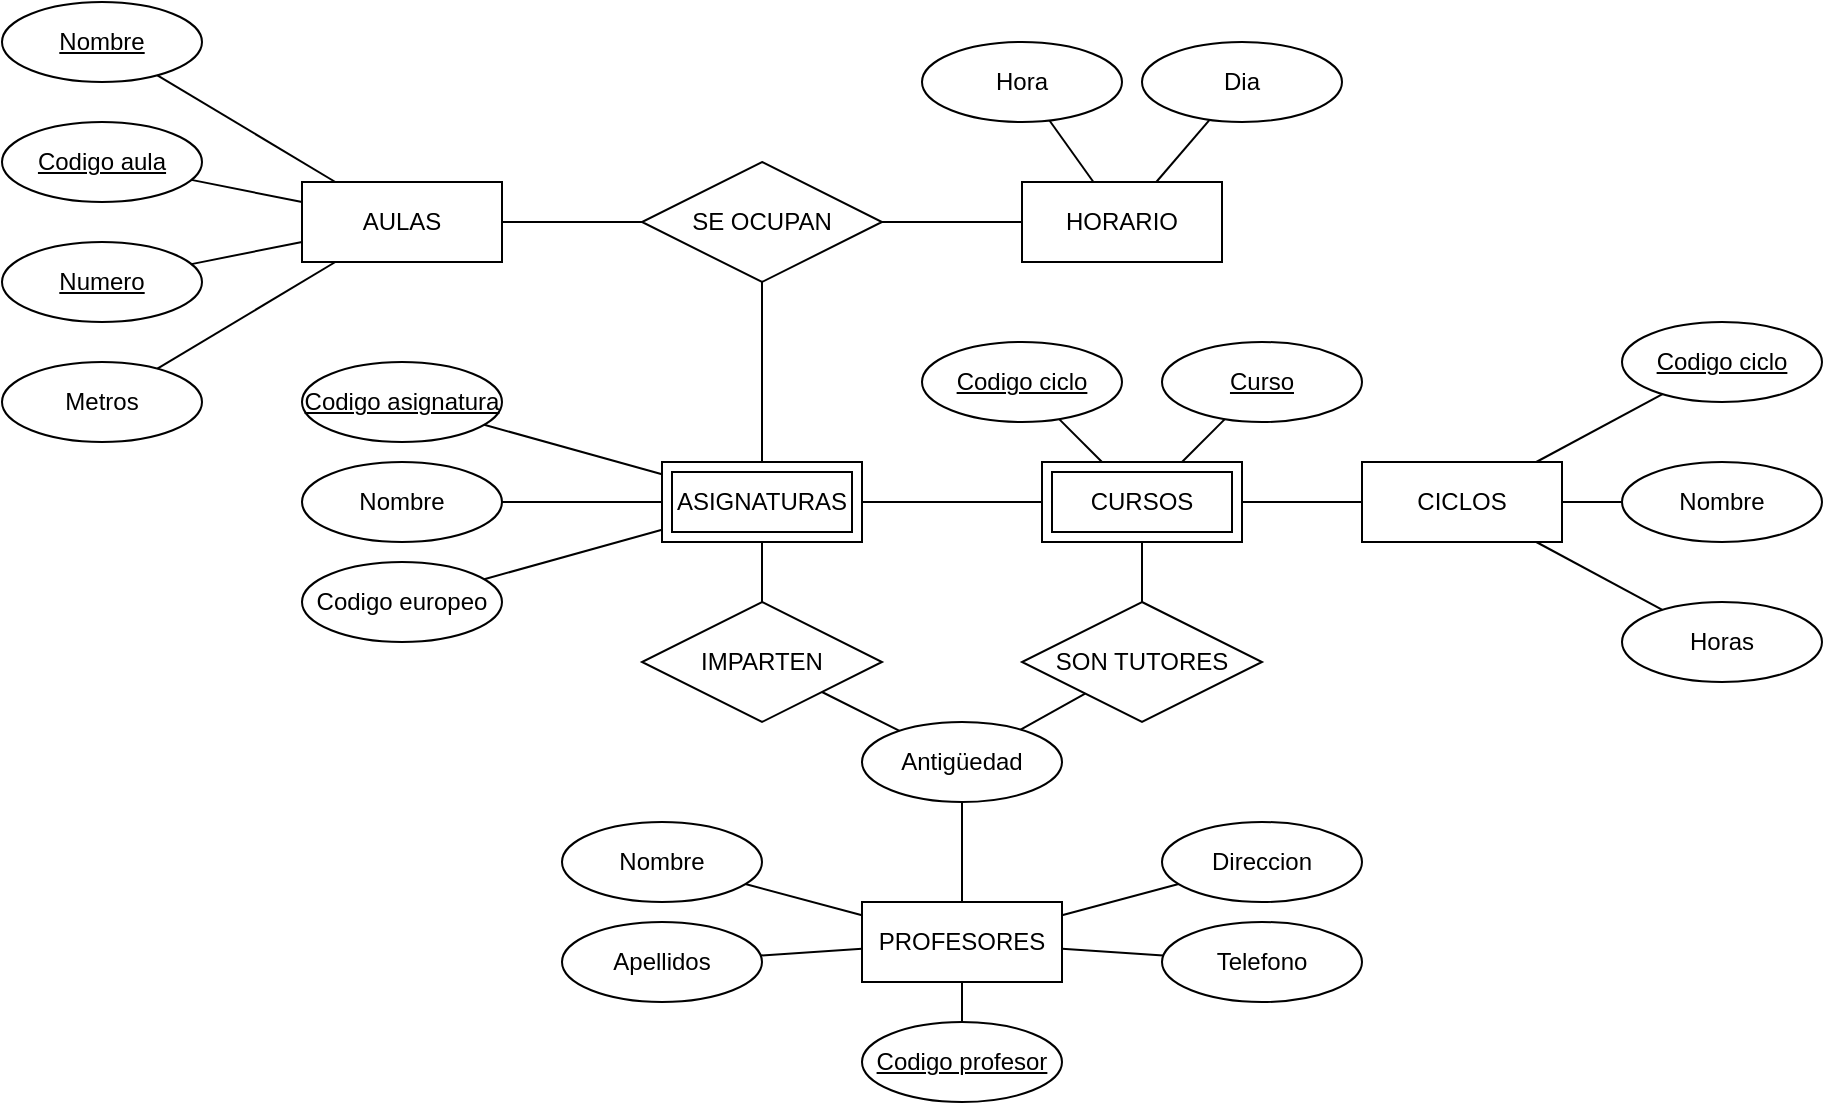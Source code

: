 <mxfile version="16.5.1" type="device"><diagram id="R2lEEEUBdFMjLlhIrx00" name="Page-1"><mxGraphModel dx="1108" dy="553" grid="1" gridSize="10" guides="1" tooltips="1" connect="1" arrows="1" fold="1" page="1" pageScale="1" pageWidth="850" pageHeight="1100" math="0" shadow="0" extFonts="Permanent Marker^https://fonts.googleapis.com/css?family=Permanent+Marker"><root><mxCell id="0"/><mxCell id="1" parent="0"/><mxCell id="73hKEzbIKcALPlw_lfDd-118" value="AULAS" style="whiteSpace=wrap;html=1;align=center;" parent="1" vertex="1"><mxGeometry x="200" y="200" width="100" height="40" as="geometry"/></mxCell><mxCell id="73hKEzbIKcALPlw_lfDd-119" value="&lt;u&gt;Codigo aula&lt;/u&gt;" style="ellipse;whiteSpace=wrap;html=1;align=center;" parent="1" vertex="1"><mxGeometry x="50" y="170" width="100" height="40" as="geometry"/></mxCell><mxCell id="73hKEzbIKcALPlw_lfDd-120" value="&lt;u&gt;Numero&lt;span style=&quot;color: rgba(0 , 0 , 0 , 0) ; font-family: monospace ; font-size: 0px&quot;&gt;%3CmxGraphModel%3E%3Croot%3E%3CmxCell%20id%3D%220%22%2F%3E%3CmxCell%20id%3D%221%22%20parent%3D%220%22%2F%3E%3CmxCell%20id%3D%222%22%20value%3D%22Attribute%22%20style%3D%22ellipse%3BwhiteSpace%3Dwrap%3Bhtml%3D1%3Balign%3Dcenter%3B%22%20vertex%3D%221%22%20parent%3D%221%22%3E%3CmxGeometry%20x%3D%22160%22%20y%3D%22160%22%20width%3D%22100%22%20height%3D%2240%22%20as%3D%22geometry%22%2F%3E%3C%2FmxCell%3E%3C%2Froot%3E%3C%2FmxGraphModel%3E&lt;/span&gt;&lt;/u&gt;" style="ellipse;whiteSpace=wrap;html=1;align=center;" parent="1" vertex="1"><mxGeometry x="50" y="230" width="100" height="40" as="geometry"/></mxCell><mxCell id="73hKEzbIKcALPlw_lfDd-121" value="&lt;u&gt;Nombre&lt;/u&gt;" style="ellipse;whiteSpace=wrap;html=1;align=center;" parent="1" vertex="1"><mxGeometry x="50" y="110" width="100" height="40" as="geometry"/></mxCell><mxCell id="73hKEzbIKcALPlw_lfDd-122" value="Metros" style="ellipse;whiteSpace=wrap;html=1;align=center;" parent="1" vertex="1"><mxGeometry x="50" y="290" width="100" height="40" as="geometry"/></mxCell><mxCell id="73hKEzbIKcALPlw_lfDd-123" value="HORARIO" style="whiteSpace=wrap;html=1;align=center;" parent="1" vertex="1"><mxGeometry x="560" y="200" width="100" height="40" as="geometry"/></mxCell><mxCell id="73hKEzbIKcALPlw_lfDd-124" value="SE OCUPAN" style="shape=rhombus;perimeter=rhombusPerimeter;whiteSpace=wrap;html=1;align=center;" parent="1" vertex="1"><mxGeometry x="370" y="190" width="120" height="60" as="geometry"/></mxCell><mxCell id="73hKEzbIKcALPlw_lfDd-125" value="Hora" style="ellipse;whiteSpace=wrap;html=1;align=center;" parent="1" vertex="1"><mxGeometry x="510" y="130" width="100" height="40" as="geometry"/></mxCell><mxCell id="73hKEzbIKcALPlw_lfDd-126" value="Dia" style="ellipse;whiteSpace=wrap;html=1;align=center;" parent="1" vertex="1"><mxGeometry x="620" y="130" width="100" height="40" as="geometry"/></mxCell><mxCell id="73hKEzbIKcALPlw_lfDd-128" value="Nombre" style="ellipse;whiteSpace=wrap;html=1;align=center;" parent="1" vertex="1"><mxGeometry x="200" y="340" width="100" height="40" as="geometry"/></mxCell><mxCell id="73hKEzbIKcALPlw_lfDd-129" value="&lt;u&gt;Codigo asignatura&lt;/u&gt;" style="ellipse;whiteSpace=wrap;html=1;align=center;" parent="1" vertex="1"><mxGeometry x="200" y="290" width="100" height="40" as="geometry"/></mxCell><mxCell id="73hKEzbIKcALPlw_lfDd-130" value="Codigo europeo" style="ellipse;whiteSpace=wrap;html=1;align=center;" parent="1" vertex="1"><mxGeometry x="200" y="390" width="100" height="40" as="geometry"/></mxCell><mxCell id="Tq_NBfKLMMcHm8_PBPa_-1" value="CURSOS" style="shape=ext;margin=3;double=1;whiteSpace=wrap;html=1;align=center;" vertex="1" parent="1"><mxGeometry x="570" y="340" width="100" height="40" as="geometry"/></mxCell><mxCell id="Tq_NBfKLMMcHm8_PBPa_-2" value="ASIGNATURAS" style="shape=ext;margin=3;double=1;whiteSpace=wrap;html=1;align=center;" vertex="1" parent="1"><mxGeometry x="380" y="340" width="100" height="40" as="geometry"/></mxCell><mxCell id="Tq_NBfKLMMcHm8_PBPa_-3" value="CICLOS" style="whiteSpace=wrap;html=1;align=center;" vertex="1" parent="1"><mxGeometry x="730" y="340" width="100" height="40" as="geometry"/></mxCell><mxCell id="Tq_NBfKLMMcHm8_PBPa_-4" value="&lt;u&gt;Codigo ciclo&lt;/u&gt;" style="ellipse;whiteSpace=wrap;html=1;align=center;" vertex="1" parent="1"><mxGeometry x="860" y="270" width="100" height="40" as="geometry"/></mxCell><mxCell id="Tq_NBfKLMMcHm8_PBPa_-5" value="Nombre" style="ellipse;whiteSpace=wrap;html=1;align=center;" vertex="1" parent="1"><mxGeometry x="860" y="340" width="100" height="40" as="geometry"/></mxCell><mxCell id="Tq_NBfKLMMcHm8_PBPa_-6" value="Horas" style="ellipse;whiteSpace=wrap;html=1;align=center;" vertex="1" parent="1"><mxGeometry x="860" y="410" width="100" height="40" as="geometry"/></mxCell><mxCell id="Tq_NBfKLMMcHm8_PBPa_-7" value="&lt;u&gt;Codigo ciclo&lt;/u&gt;" style="ellipse;whiteSpace=wrap;html=1;align=center;" vertex="1" parent="1"><mxGeometry x="510" y="280" width="100" height="40" as="geometry"/></mxCell><mxCell id="Tq_NBfKLMMcHm8_PBPa_-8" value="&lt;u&gt;Curso&lt;/u&gt;" style="ellipse;whiteSpace=wrap;html=1;align=center;" vertex="1" parent="1"><mxGeometry x="630" y="280" width="100" height="40" as="geometry"/></mxCell><mxCell id="Tq_NBfKLMMcHm8_PBPa_-9" value="" style="endArrow=none;html=1;rounded=0;" edge="1" parent="1" source="73hKEzbIKcALPlw_lfDd-121" target="73hKEzbIKcALPlw_lfDd-118"><mxGeometry relative="1" as="geometry"><mxPoint x="470" y="290" as="sourcePoint"/><mxPoint x="630" y="290" as="targetPoint"/></mxGeometry></mxCell><mxCell id="Tq_NBfKLMMcHm8_PBPa_-10" value="" style="endArrow=none;html=1;rounded=0;" edge="1" parent="1" source="73hKEzbIKcALPlw_lfDd-119" target="73hKEzbIKcALPlw_lfDd-118"><mxGeometry relative="1" as="geometry"><mxPoint x="137.625" y="156.67" as="sourcePoint"/><mxPoint x="226.667" y="210" as="targetPoint"/></mxGeometry></mxCell><mxCell id="Tq_NBfKLMMcHm8_PBPa_-11" value="" style="endArrow=none;html=1;rounded=0;" edge="1" parent="1" source="73hKEzbIKcALPlw_lfDd-120" target="73hKEzbIKcALPlw_lfDd-118"><mxGeometry relative="1" as="geometry"><mxPoint x="147.625" y="166.67" as="sourcePoint"/><mxPoint x="236.667" y="220" as="targetPoint"/></mxGeometry></mxCell><mxCell id="Tq_NBfKLMMcHm8_PBPa_-12" value="" style="endArrow=none;html=1;rounded=0;" edge="1" parent="1" source="73hKEzbIKcALPlw_lfDd-122" target="73hKEzbIKcALPlw_lfDd-118"><mxGeometry relative="1" as="geometry"><mxPoint x="157.625" y="176.67" as="sourcePoint"/><mxPoint x="246.667" y="230" as="targetPoint"/></mxGeometry></mxCell><mxCell id="Tq_NBfKLMMcHm8_PBPa_-13" value="" style="endArrow=none;html=1;rounded=0;" edge="1" parent="1" source="73hKEzbIKcALPlw_lfDd-118" target="73hKEzbIKcALPlw_lfDd-124"><mxGeometry relative="1" as="geometry"><mxPoint x="167.625" y="186.67" as="sourcePoint"/><mxPoint x="256.667" y="240" as="targetPoint"/></mxGeometry></mxCell><mxCell id="Tq_NBfKLMMcHm8_PBPa_-14" value="" style="endArrow=none;html=1;rounded=0;" edge="1" parent="1" source="73hKEzbIKcALPlw_lfDd-124" target="73hKEzbIKcALPlw_lfDd-123"><mxGeometry relative="1" as="geometry"><mxPoint x="177.625" y="196.67" as="sourcePoint"/><mxPoint x="266.667" y="250" as="targetPoint"/></mxGeometry></mxCell><mxCell id="Tq_NBfKLMMcHm8_PBPa_-16" value="" style="endArrow=none;html=1;rounded=0;" edge="1" parent="1" source="73hKEzbIKcALPlw_lfDd-123" target="73hKEzbIKcALPlw_lfDd-125"><mxGeometry relative="1" as="geometry"><mxPoint x="500" y="230" as="sourcePoint"/><mxPoint x="570" y="230" as="targetPoint"/></mxGeometry></mxCell><mxCell id="Tq_NBfKLMMcHm8_PBPa_-17" value="" style="endArrow=none;html=1;rounded=0;" edge="1" parent="1" source="73hKEzbIKcALPlw_lfDd-123" target="73hKEzbIKcALPlw_lfDd-126"><mxGeometry relative="1" as="geometry"><mxPoint x="510" y="240" as="sourcePoint"/><mxPoint x="670" y="170" as="targetPoint"/></mxGeometry></mxCell><mxCell id="Tq_NBfKLMMcHm8_PBPa_-18" value="" style="endArrow=none;html=1;rounded=0;" edge="1" parent="1" source="73hKEzbIKcALPlw_lfDd-124" target="Tq_NBfKLMMcHm8_PBPa_-2"><mxGeometry relative="1" as="geometry"><mxPoint x="520" y="250" as="sourcePoint"/><mxPoint x="590" y="250" as="targetPoint"/></mxGeometry></mxCell><mxCell id="Tq_NBfKLMMcHm8_PBPa_-19" value="" style="endArrow=none;html=1;rounded=0;" edge="1" parent="1" source="73hKEzbIKcALPlw_lfDd-129" target="Tq_NBfKLMMcHm8_PBPa_-2"><mxGeometry relative="1" as="geometry"><mxPoint x="530" y="260" as="sourcePoint"/><mxPoint x="600" y="260" as="targetPoint"/></mxGeometry></mxCell><mxCell id="Tq_NBfKLMMcHm8_PBPa_-20" value="" style="endArrow=none;html=1;rounded=0;" edge="1" parent="1" source="73hKEzbIKcALPlw_lfDd-128" target="Tq_NBfKLMMcHm8_PBPa_-2"><mxGeometry relative="1" as="geometry"><mxPoint x="540" y="270" as="sourcePoint"/><mxPoint x="610" y="270" as="targetPoint"/></mxGeometry></mxCell><mxCell id="Tq_NBfKLMMcHm8_PBPa_-21" value="" style="endArrow=none;html=1;rounded=0;" edge="1" parent="1" source="73hKEzbIKcALPlw_lfDd-130" target="Tq_NBfKLMMcHm8_PBPa_-2"><mxGeometry relative="1" as="geometry"><mxPoint x="550" y="280" as="sourcePoint"/><mxPoint x="620" y="280" as="targetPoint"/></mxGeometry></mxCell><mxCell id="Tq_NBfKLMMcHm8_PBPa_-22" value="" style="endArrow=none;html=1;rounded=0;" edge="1" parent="1" source="Tq_NBfKLMMcHm8_PBPa_-2" target="Tq_NBfKLMMcHm8_PBPa_-1"><mxGeometry relative="1" as="geometry"><mxPoint x="560" y="290" as="sourcePoint"/><mxPoint x="630" y="290" as="targetPoint"/></mxGeometry></mxCell><mxCell id="Tq_NBfKLMMcHm8_PBPa_-23" value="" style="endArrow=none;html=1;rounded=0;" edge="1" parent="1" source="Tq_NBfKLMMcHm8_PBPa_-7" target="Tq_NBfKLMMcHm8_PBPa_-1"><mxGeometry relative="1" as="geometry"><mxPoint x="570" y="300" as="sourcePoint"/><mxPoint x="640" y="300" as="targetPoint"/></mxGeometry></mxCell><mxCell id="Tq_NBfKLMMcHm8_PBPa_-24" value="" style="endArrow=none;html=1;rounded=0;" edge="1" parent="1" source="Tq_NBfKLMMcHm8_PBPa_-1" target="Tq_NBfKLMMcHm8_PBPa_-8"><mxGeometry relative="1" as="geometry"><mxPoint x="580" y="310" as="sourcePoint"/><mxPoint x="650" y="310" as="targetPoint"/></mxGeometry></mxCell><mxCell id="Tq_NBfKLMMcHm8_PBPa_-25" value="" style="endArrow=none;html=1;rounded=0;" edge="1" parent="1" source="Tq_NBfKLMMcHm8_PBPa_-4" target="Tq_NBfKLMMcHm8_PBPa_-3"><mxGeometry relative="1" as="geometry"><mxPoint x="590" y="320" as="sourcePoint"/><mxPoint x="660" y="320" as="targetPoint"/></mxGeometry></mxCell><mxCell id="Tq_NBfKLMMcHm8_PBPa_-26" value="" style="endArrow=none;html=1;rounded=0;" edge="1" parent="1" source="Tq_NBfKLMMcHm8_PBPa_-3" target="Tq_NBfKLMMcHm8_PBPa_-5"><mxGeometry relative="1" as="geometry"><mxPoint x="600" y="330" as="sourcePoint"/><mxPoint x="670" y="330" as="targetPoint"/></mxGeometry></mxCell><mxCell id="Tq_NBfKLMMcHm8_PBPa_-27" value="" style="endArrow=none;html=1;rounded=0;" edge="1" parent="1" source="Tq_NBfKLMMcHm8_PBPa_-3" target="Tq_NBfKLMMcHm8_PBPa_-6"><mxGeometry relative="1" as="geometry"><mxPoint x="610" y="340" as="sourcePoint"/><mxPoint x="680" y="340" as="targetPoint"/></mxGeometry></mxCell><mxCell id="Tq_NBfKLMMcHm8_PBPa_-28" value="" style="endArrow=none;html=1;rounded=0;" edge="1" parent="1" source="Tq_NBfKLMMcHm8_PBPa_-1" target="Tq_NBfKLMMcHm8_PBPa_-3"><mxGeometry relative="1" as="geometry"><mxPoint x="630" y="350" as="sourcePoint"/><mxPoint x="690" y="350" as="targetPoint"/></mxGeometry></mxCell><mxCell id="Tq_NBfKLMMcHm8_PBPa_-29" value="SON TUTORES" style="shape=rhombus;perimeter=rhombusPerimeter;whiteSpace=wrap;html=1;align=center;" vertex="1" parent="1"><mxGeometry x="560" y="410" width="120" height="60" as="geometry"/></mxCell><mxCell id="Tq_NBfKLMMcHm8_PBPa_-30" value="PROFESORES" style="whiteSpace=wrap;html=1;align=center;" vertex="1" parent="1"><mxGeometry x="480" y="560" width="100" height="40" as="geometry"/></mxCell><mxCell id="Tq_NBfKLMMcHm8_PBPa_-31" value="IMPARTEN" style="shape=rhombus;perimeter=rhombusPerimeter;whiteSpace=wrap;html=1;align=center;" vertex="1" parent="1"><mxGeometry x="370" y="410" width="120" height="60" as="geometry"/></mxCell><mxCell id="Tq_NBfKLMMcHm8_PBPa_-32" value="Antigüedad" style="ellipse;whiteSpace=wrap;html=1;align=center;" vertex="1" parent="1"><mxGeometry x="480" y="470" width="100" height="40" as="geometry"/></mxCell><mxCell id="Tq_NBfKLMMcHm8_PBPa_-33" value="" style="endArrow=none;html=1;rounded=0;" edge="1" parent="1" source="Tq_NBfKLMMcHm8_PBPa_-2" target="Tq_NBfKLMMcHm8_PBPa_-31"><mxGeometry relative="1" as="geometry"><mxPoint x="530" y="400" as="sourcePoint"/><mxPoint x="690" y="400" as="targetPoint"/></mxGeometry></mxCell><mxCell id="Tq_NBfKLMMcHm8_PBPa_-34" value="" style="endArrow=none;html=1;rounded=0;" edge="1" parent="1" source="Tq_NBfKLMMcHm8_PBPa_-32" target="Tq_NBfKLMMcHm8_PBPa_-31"><mxGeometry relative="1" as="geometry"><mxPoint x="440" y="390" as="sourcePoint"/><mxPoint x="440" y="420" as="targetPoint"/></mxGeometry></mxCell><mxCell id="Tq_NBfKLMMcHm8_PBPa_-35" value="" style="endArrow=none;html=1;rounded=0;" edge="1" parent="1" source="Tq_NBfKLMMcHm8_PBPa_-29" target="Tq_NBfKLMMcHm8_PBPa_-1"><mxGeometry relative="1" as="geometry"><mxPoint x="450" y="400" as="sourcePoint"/><mxPoint x="450" y="430" as="targetPoint"/></mxGeometry></mxCell><mxCell id="Tq_NBfKLMMcHm8_PBPa_-36" value="" style="endArrow=none;html=1;rounded=0;" edge="1" parent="1" source="Tq_NBfKLMMcHm8_PBPa_-32" target="Tq_NBfKLMMcHm8_PBPa_-29"><mxGeometry relative="1" as="geometry"><mxPoint x="460" y="410" as="sourcePoint"/><mxPoint x="460" y="440" as="targetPoint"/></mxGeometry></mxCell><mxCell id="Tq_NBfKLMMcHm8_PBPa_-37" value="" style="endArrow=none;html=1;rounded=0;" edge="1" parent="1" source="Tq_NBfKLMMcHm8_PBPa_-32" target="Tq_NBfKLMMcHm8_PBPa_-30"><mxGeometry relative="1" as="geometry"><mxPoint x="470" y="420" as="sourcePoint"/><mxPoint x="470" y="450" as="targetPoint"/></mxGeometry></mxCell><mxCell id="Tq_NBfKLMMcHm8_PBPa_-38" value="Apellidos" style="ellipse;whiteSpace=wrap;html=1;align=center;" vertex="1" parent="1"><mxGeometry x="330" y="570" width="100" height="40" as="geometry"/></mxCell><mxCell id="Tq_NBfKLMMcHm8_PBPa_-39" value="Telefono" style="ellipse;whiteSpace=wrap;html=1;align=center;" vertex="1" parent="1"><mxGeometry x="630" y="570" width="100" height="40" as="geometry"/></mxCell><mxCell id="Tq_NBfKLMMcHm8_PBPa_-40" value="Nombre" style="ellipse;whiteSpace=wrap;html=1;align=center;" vertex="1" parent="1"><mxGeometry x="330" y="520" width="100" height="40" as="geometry"/></mxCell><mxCell id="Tq_NBfKLMMcHm8_PBPa_-41" value="&lt;u&gt;Codigo profesor&lt;/u&gt;" style="ellipse;whiteSpace=wrap;html=1;align=center;" vertex="1" parent="1"><mxGeometry x="480" y="620" width="100" height="40" as="geometry"/></mxCell><mxCell id="Tq_NBfKLMMcHm8_PBPa_-42" value="Direccion" style="ellipse;whiteSpace=wrap;html=1;align=center;" vertex="1" parent="1"><mxGeometry x="630" y="520" width="100" height="40" as="geometry"/></mxCell><mxCell id="Tq_NBfKLMMcHm8_PBPa_-43" value="" style="endArrow=none;html=1;rounded=0;" edge="1" parent="1" source="Tq_NBfKLMMcHm8_PBPa_-40" target="Tq_NBfKLMMcHm8_PBPa_-30"><mxGeometry relative="1" as="geometry"><mxPoint x="540" y="520" as="sourcePoint"/><mxPoint x="540" y="570" as="targetPoint"/></mxGeometry></mxCell><mxCell id="Tq_NBfKLMMcHm8_PBPa_-44" value="" style="endArrow=none;html=1;rounded=0;" edge="1" parent="1" source="Tq_NBfKLMMcHm8_PBPa_-38" target="Tq_NBfKLMMcHm8_PBPa_-30"><mxGeometry relative="1" as="geometry"><mxPoint x="550" y="530" as="sourcePoint"/><mxPoint x="540" y="580" as="targetPoint"/></mxGeometry></mxCell><mxCell id="Tq_NBfKLMMcHm8_PBPa_-45" value="" style="endArrow=none;html=1;rounded=0;" edge="1" parent="1" source="Tq_NBfKLMMcHm8_PBPa_-30" target="Tq_NBfKLMMcHm8_PBPa_-41"><mxGeometry relative="1" as="geometry"><mxPoint x="560" y="540" as="sourcePoint"/><mxPoint x="560" y="590" as="targetPoint"/></mxGeometry></mxCell><mxCell id="Tq_NBfKLMMcHm8_PBPa_-46" value="" style="endArrow=none;html=1;rounded=0;" edge="1" parent="1" source="Tq_NBfKLMMcHm8_PBPa_-42" target="Tq_NBfKLMMcHm8_PBPa_-30"><mxGeometry relative="1" as="geometry"><mxPoint x="570" y="550" as="sourcePoint"/><mxPoint x="570" y="600" as="targetPoint"/></mxGeometry></mxCell><mxCell id="Tq_NBfKLMMcHm8_PBPa_-47" value="" style="endArrow=none;html=1;rounded=0;" edge="1" parent="1" source="Tq_NBfKLMMcHm8_PBPa_-39" target="Tq_NBfKLMMcHm8_PBPa_-30"><mxGeometry relative="1" as="geometry"><mxPoint x="580" y="560" as="sourcePoint"/><mxPoint x="580" y="610" as="targetPoint"/></mxGeometry></mxCell></root></mxGraphModel></diagram></mxfile>